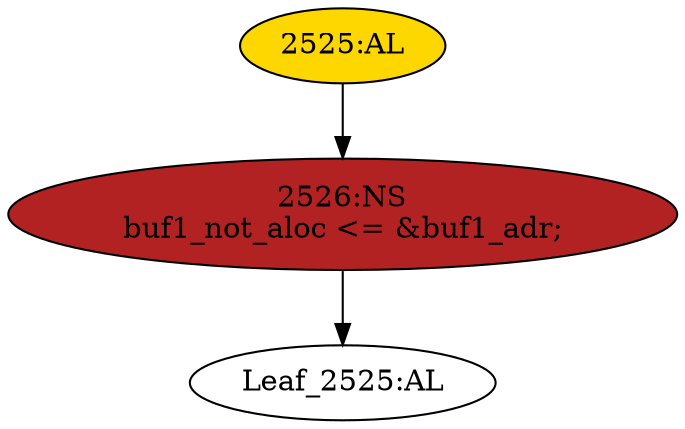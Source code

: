 strict digraph "" {
	node [label="\N"];
	"Leaf_2525:AL"	 [def_var="['buf1_not_aloc']",
		label="Leaf_2525:AL"];
	"2525:AL"	 [ast="<pyverilog.vparser.ast.Always object at 0x7f13b559ba10>",
		clk_sens=True,
		fillcolor=gold,
		label="2525:AL",
		sens="['clk']",
		statements="[]",
		style=filled,
		typ=Always,
		use_var="['buf1_adr']"];
	"2526:NS"	 [ast="<pyverilog.vparser.ast.NonblockingSubstitution object at 0x7f13b559bb10>",
		fillcolor=firebrick,
		label="2526:NS
buf1_not_aloc <= &buf1_adr;",
		statements="[<pyverilog.vparser.ast.NonblockingSubstitution object at 0x7f13b559bb10>]",
		style=filled,
		typ=NonblockingSubstitution];
	"2525:AL" -> "2526:NS"	 [cond="[]",
		lineno=None];
	"2526:NS" -> "Leaf_2525:AL"	 [cond="[]",
		lineno=None];
}

